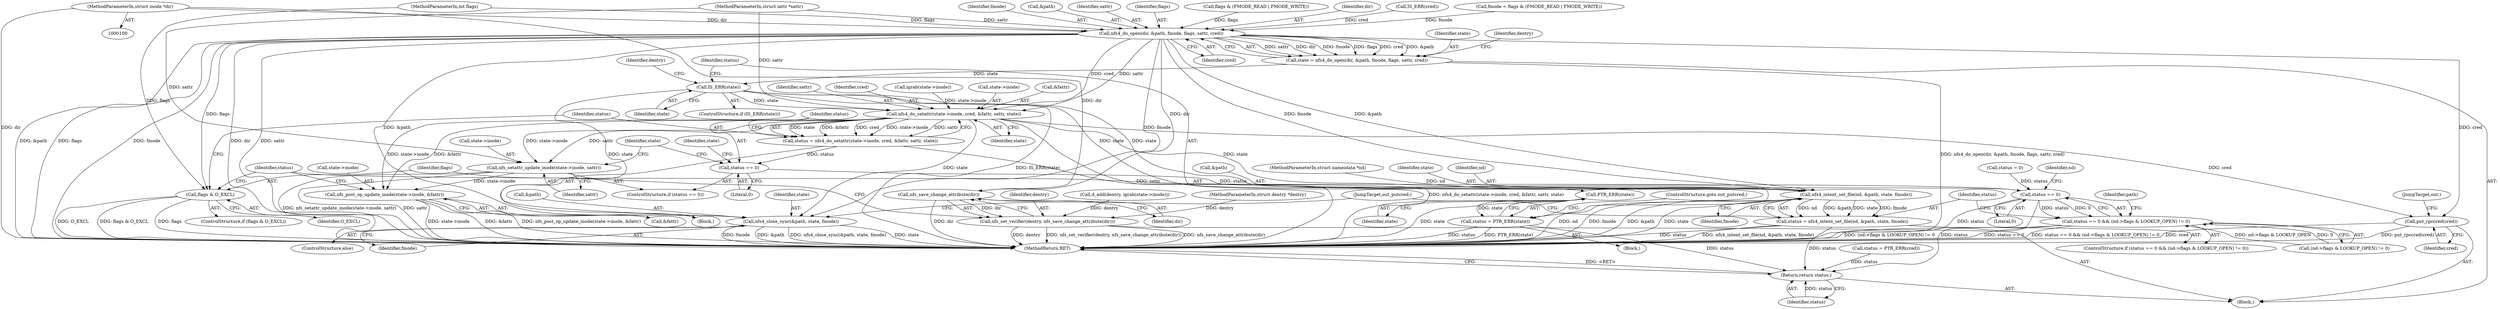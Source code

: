 digraph "0_linux_dc0b027dfadfcb8a5504f7d8052754bf8d501ab9_19@pointer" {
"1000101" [label="(MethodParameterIn,struct inode *dir)"];
"1000136" [label="(Call,nfs4_do_open(dir, &path, fmode, flags, sattr, cred))"];
"1000134" [label="(Call,state = nfs4_do_open(dir, &path, fmode, flags, sattr, cred))"];
"1000147" [label="(Call,IS_ERR(state))"];
"1000152" [label="(Call,PTR_ERR(state))"];
"1000150" [label="(Call,status = PTR_ERR(state))"];
"1000227" [label="(Return,return status;)"];
"1000173" [label="(Call,nfs4_do_setattr(state->inode, cred, &fattr, sattr, state))"];
"1000171" [label="(Call,status = nfs4_do_setattr(state->inode, cred, &fattr, sattr, state))"];
"1000183" [label="(Call,status == 0)"];
"1000199" [label="(Call,status == 0)"];
"1000198" [label="(Call,status == 0 && (nd->flags & LOOKUP_OPEN) != 0)"];
"1000186" [label="(Call,nfs_setattr_update_inode(state->inode, sattr))"];
"1000191" [label="(Call,nfs_post_op_update_inode(state->inode, &fattr))"];
"1000211" [label="(Call,nfs4_intent_set_file(nd, &path, state, fmode))"];
"1000209" [label="(Call,status = nfs4_intent_set_file(nd, &path, state, fmode))"];
"1000218" [label="(Call,nfs4_close_sync(&path, state, fmode))"];
"1000224" [label="(Call,put_rpccred(cred))"];
"1000163" [label="(Call,nfs_save_change_attribute(dir))"];
"1000161" [label="(Call,nfs_set_verifier(dentry, nfs_save_change_attribute(dir)))"];
"1000166" [label="(Call,flags & O_EXCL)"];
"1000195" [label="(Call,&fattr)"];
"1000104" [label="(MethodParameterIn,int flags)"];
"1000225" [label="(Identifier,cred)"];
"1000172" [label="(Identifier,status)"];
"1000113" [label="(Call,flags & (FMODE_READ | FMODE_WRITE))"];
"1000178" [label="(Call,&fattr)"];
"1000103" [label="(MethodParameterIn,struct iattr *sattr)"];
"1000180" [label="(Identifier,sattr)"];
"1000105" [label="(MethodParameterIn,struct nameidata *nd)"];
"1000162" [label="(Identifier,dentry)"];
"1000219" [label="(Call,&path)"];
"1000198" [label="(Call,status == 0 && (nd->flags & LOOKUP_OPEN) != 0)"];
"1000215" [label="(Identifier,state)"];
"1000101" [label="(MethodParameterIn,struct inode *dir)"];
"1000137" [label="(Identifier,dir)"];
"1000150" [label="(Call,status = PTR_ERR(state))"];
"1000212" [label="(Identifier,nd)"];
"1000188" [label="(Identifier,state)"];
"1000181" [label="(Identifier,state)"];
"1000226" [label="(JumpTarget,out:)"];
"1000224" [label="(Call,put_rpccred(cred))"];
"1000154" [label="(ControlStructure,goto out_putcred;)"];
"1000182" [label="(ControlStructure,if (status == 0))"];
"1000152" [label="(Call,PTR_ERR(state))"];
"1000165" [label="(ControlStructure,if (flags & O_EXCL))"];
"1000222" [label="(Identifier,fmode)"];
"1000193" [label="(Identifier,state)"];
"1000126" [label="(Call,IS_ERR(cred))"];
"1000151" [label="(Identifier,status)"];
"1000216" [label="(Identifier,fmode)"];
"1000147" [label="(Call,IS_ERR(state))"];
"1000148" [label="(Identifier,state)"];
"1000145" [label="(Identifier,dentry)"];
"1000106" [label="(Block,)"];
"1000177" [label="(Identifier,cred)"];
"1000146" [label="(ControlStructure,if (IS_ERR(state)))"];
"1000168" [label="(Identifier,O_EXCL)"];
"1000220" [label="(Identifier,path)"];
"1000161" [label="(Call,nfs_set_verifier(dentry, nfs_save_change_attribute(dir)))"];
"1000156" [label="(Identifier,dentry)"];
"1000111" [label="(Call,fmode = flags & (FMODE_READ | FMODE_WRITE))"];
"1000227" [label="(Return,return status;)"];
"1000149" [label="(Block,)"];
"1000163" [label="(Call,nfs_save_change_attribute(dir))"];
"1000155" [label="(Call,d_add(dentry, igrab(state->inode)))"];
"1000191" [label="(Call,nfs_post_op_update_inode(state->inode, &fattr))"];
"1000192" [label="(Call,state->inode)"];
"1000153" [label="(Identifier,state)"];
"1000228" [label="(Identifier,status)"];
"1000187" [label="(Call,state->inode)"];
"1000218" [label="(Call,nfs4_close_sync(&path, state, fmode))"];
"1000221" [label="(Identifier,state)"];
"1000140" [label="(Identifier,fmode)"];
"1000164" [label="(Identifier,dir)"];
"1000171" [label="(Call,status = nfs4_do_setattr(state->inode, cred, &fattr, sattr, state))"];
"1000129" [label="(Call,status = PTR_ERR(cred))"];
"1000135" [label="(Identifier,state)"];
"1000209" [label="(Call,status = nfs4_intent_set_file(nd, &path, state, fmode))"];
"1000200" [label="(Identifier,status)"];
"1000136" [label="(Call,nfs4_do_open(dir, &path, fmode, flags, sattr, cred))"];
"1000197" [label="(ControlStructure,if (status == 0 && (nd->flags & LOOKUP_OPEN) != 0))"];
"1000119" [label="(Call,status = 0)"];
"1000184" [label="(Identifier,status)"];
"1000229" [label="(MethodReturn,RET)"];
"1000166" [label="(Call,flags & O_EXCL)"];
"1000143" [label="(Identifier,cred)"];
"1000186" [label="(Call,nfs_setattr_update_inode(state->inode, sattr))"];
"1000190" [label="(Identifier,sattr)"];
"1000138" [label="(Call,&path)"];
"1000223" [label="(JumpTarget,out_putcred:)"];
"1000185" [label="(Literal,0)"];
"1000157" [label="(Call,igrab(state->inode))"];
"1000211" [label="(Call,nfs4_intent_set_file(nd, &path, state, fmode))"];
"1000183" [label="(Call,status == 0)"];
"1000201" [label="(Literal,0)"];
"1000202" [label="(Call,(nd->flags & LOOKUP_OPEN) != 0)"];
"1000169" [label="(Block,)"];
"1000199" [label="(Call,status == 0)"];
"1000205" [label="(Identifier,nd)"];
"1000102" [label="(MethodParameterIn,struct dentry *dentry)"];
"1000174" [label="(Call,state->inode)"];
"1000210" [label="(Identifier,status)"];
"1000142" [label="(Identifier,sattr)"];
"1000213" [label="(Call,&path)"];
"1000217" [label="(ControlStructure,else)"];
"1000141" [label="(Identifier,flags)"];
"1000173" [label="(Call,nfs4_do_setattr(state->inode, cred, &fattr, sattr, state))"];
"1000167" [label="(Identifier,flags)"];
"1000134" [label="(Call,state = nfs4_do_open(dir, &path, fmode, flags, sattr, cred))"];
"1000101" -> "1000100"  [label="AST: "];
"1000101" -> "1000229"  [label="DDG: dir"];
"1000101" -> "1000136"  [label="DDG: dir"];
"1000101" -> "1000163"  [label="DDG: dir"];
"1000136" -> "1000134"  [label="AST: "];
"1000136" -> "1000143"  [label="CFG: "];
"1000137" -> "1000136"  [label="AST: "];
"1000138" -> "1000136"  [label="AST: "];
"1000140" -> "1000136"  [label="AST: "];
"1000141" -> "1000136"  [label="AST: "];
"1000142" -> "1000136"  [label="AST: "];
"1000143" -> "1000136"  [label="AST: "];
"1000134" -> "1000136"  [label="CFG: "];
"1000136" -> "1000229"  [label="DDG: &path"];
"1000136" -> "1000229"  [label="DDG: dir"];
"1000136" -> "1000229"  [label="DDG: sattr"];
"1000136" -> "1000229"  [label="DDG: flags"];
"1000136" -> "1000229"  [label="DDG: fmode"];
"1000136" -> "1000134"  [label="DDG: sattr"];
"1000136" -> "1000134"  [label="DDG: dir"];
"1000136" -> "1000134"  [label="DDG: fmode"];
"1000136" -> "1000134"  [label="DDG: flags"];
"1000136" -> "1000134"  [label="DDG: cred"];
"1000136" -> "1000134"  [label="DDG: &path"];
"1000111" -> "1000136"  [label="DDG: fmode"];
"1000113" -> "1000136"  [label="DDG: flags"];
"1000104" -> "1000136"  [label="DDG: flags"];
"1000103" -> "1000136"  [label="DDG: sattr"];
"1000126" -> "1000136"  [label="DDG: cred"];
"1000136" -> "1000163"  [label="DDG: dir"];
"1000136" -> "1000166"  [label="DDG: flags"];
"1000136" -> "1000173"  [label="DDG: cred"];
"1000136" -> "1000173"  [label="DDG: sattr"];
"1000136" -> "1000211"  [label="DDG: &path"];
"1000136" -> "1000211"  [label="DDG: fmode"];
"1000136" -> "1000218"  [label="DDG: &path"];
"1000136" -> "1000218"  [label="DDG: fmode"];
"1000136" -> "1000224"  [label="DDG: cred"];
"1000134" -> "1000106"  [label="AST: "];
"1000135" -> "1000134"  [label="AST: "];
"1000145" -> "1000134"  [label="CFG: "];
"1000134" -> "1000229"  [label="DDG: nfs4_do_open(dir, &path, fmode, flags, sattr, cred)"];
"1000134" -> "1000147"  [label="DDG: state"];
"1000147" -> "1000146"  [label="AST: "];
"1000147" -> "1000148"  [label="CFG: "];
"1000148" -> "1000147"  [label="AST: "];
"1000151" -> "1000147"  [label="CFG: "];
"1000156" -> "1000147"  [label="CFG: "];
"1000147" -> "1000229"  [label="DDG: IS_ERR(state)"];
"1000147" -> "1000152"  [label="DDG: state"];
"1000147" -> "1000173"  [label="DDG: state"];
"1000147" -> "1000211"  [label="DDG: state"];
"1000147" -> "1000218"  [label="DDG: state"];
"1000152" -> "1000150"  [label="AST: "];
"1000152" -> "1000153"  [label="CFG: "];
"1000153" -> "1000152"  [label="AST: "];
"1000150" -> "1000152"  [label="CFG: "];
"1000152" -> "1000229"  [label="DDG: state"];
"1000152" -> "1000150"  [label="DDG: state"];
"1000150" -> "1000149"  [label="AST: "];
"1000151" -> "1000150"  [label="AST: "];
"1000154" -> "1000150"  [label="CFG: "];
"1000150" -> "1000229"  [label="DDG: status"];
"1000150" -> "1000229"  [label="DDG: PTR_ERR(state)"];
"1000150" -> "1000227"  [label="DDG: status"];
"1000227" -> "1000106"  [label="AST: "];
"1000227" -> "1000228"  [label="CFG: "];
"1000228" -> "1000227"  [label="AST: "];
"1000229" -> "1000227"  [label="CFG: "];
"1000227" -> "1000229"  [label="DDG: <RET>"];
"1000228" -> "1000227"  [label="DDG: status"];
"1000129" -> "1000227"  [label="DDG: status"];
"1000199" -> "1000227"  [label="DDG: status"];
"1000209" -> "1000227"  [label="DDG: status"];
"1000173" -> "1000171"  [label="AST: "];
"1000173" -> "1000181"  [label="CFG: "];
"1000174" -> "1000173"  [label="AST: "];
"1000177" -> "1000173"  [label="AST: "];
"1000178" -> "1000173"  [label="AST: "];
"1000180" -> "1000173"  [label="AST: "];
"1000181" -> "1000173"  [label="AST: "];
"1000171" -> "1000173"  [label="CFG: "];
"1000173" -> "1000229"  [label="DDG: sattr"];
"1000173" -> "1000171"  [label="DDG: state"];
"1000173" -> "1000171"  [label="DDG: &fattr"];
"1000173" -> "1000171"  [label="DDG: cred"];
"1000173" -> "1000171"  [label="DDG: state->inode"];
"1000173" -> "1000171"  [label="DDG: sattr"];
"1000157" -> "1000173"  [label="DDG: state->inode"];
"1000103" -> "1000173"  [label="DDG: sattr"];
"1000173" -> "1000186"  [label="DDG: state->inode"];
"1000173" -> "1000186"  [label="DDG: sattr"];
"1000173" -> "1000191"  [label="DDG: state->inode"];
"1000173" -> "1000191"  [label="DDG: &fattr"];
"1000173" -> "1000211"  [label="DDG: state"];
"1000173" -> "1000218"  [label="DDG: state"];
"1000173" -> "1000224"  [label="DDG: cred"];
"1000171" -> "1000169"  [label="AST: "];
"1000172" -> "1000171"  [label="AST: "];
"1000184" -> "1000171"  [label="CFG: "];
"1000171" -> "1000229"  [label="DDG: nfs4_do_setattr(state->inode, cred, &fattr, sattr, state)"];
"1000171" -> "1000183"  [label="DDG: status"];
"1000183" -> "1000182"  [label="AST: "];
"1000183" -> "1000185"  [label="CFG: "];
"1000184" -> "1000183"  [label="AST: "];
"1000185" -> "1000183"  [label="AST: "];
"1000188" -> "1000183"  [label="CFG: "];
"1000193" -> "1000183"  [label="CFG: "];
"1000183" -> "1000199"  [label="DDG: status"];
"1000199" -> "1000198"  [label="AST: "];
"1000199" -> "1000201"  [label="CFG: "];
"1000200" -> "1000199"  [label="AST: "];
"1000201" -> "1000199"  [label="AST: "];
"1000205" -> "1000199"  [label="CFG: "];
"1000198" -> "1000199"  [label="CFG: "];
"1000199" -> "1000229"  [label="DDG: status"];
"1000199" -> "1000198"  [label="DDG: status"];
"1000199" -> "1000198"  [label="DDG: 0"];
"1000119" -> "1000199"  [label="DDG: status"];
"1000198" -> "1000197"  [label="AST: "];
"1000198" -> "1000202"  [label="CFG: "];
"1000202" -> "1000198"  [label="AST: "];
"1000210" -> "1000198"  [label="CFG: "];
"1000220" -> "1000198"  [label="CFG: "];
"1000198" -> "1000229"  [label="DDG: status == 0"];
"1000198" -> "1000229"  [label="DDG: status == 0 && (nd->flags & LOOKUP_OPEN) != 0"];
"1000198" -> "1000229"  [label="DDG: (nd->flags & LOOKUP_OPEN) != 0"];
"1000202" -> "1000198"  [label="DDG: nd->flags & LOOKUP_OPEN"];
"1000202" -> "1000198"  [label="DDG: 0"];
"1000186" -> "1000182"  [label="AST: "];
"1000186" -> "1000190"  [label="CFG: "];
"1000187" -> "1000186"  [label="AST: "];
"1000190" -> "1000186"  [label="AST: "];
"1000193" -> "1000186"  [label="CFG: "];
"1000186" -> "1000229"  [label="DDG: sattr"];
"1000186" -> "1000229"  [label="DDG: nfs_setattr_update_inode(state->inode, sattr)"];
"1000103" -> "1000186"  [label="DDG: sattr"];
"1000186" -> "1000191"  [label="DDG: state->inode"];
"1000191" -> "1000169"  [label="AST: "];
"1000191" -> "1000195"  [label="CFG: "];
"1000192" -> "1000191"  [label="AST: "];
"1000195" -> "1000191"  [label="AST: "];
"1000200" -> "1000191"  [label="CFG: "];
"1000191" -> "1000229"  [label="DDG: &fattr"];
"1000191" -> "1000229"  [label="DDG: nfs_post_op_update_inode(state->inode, &fattr)"];
"1000191" -> "1000229"  [label="DDG: state->inode"];
"1000211" -> "1000209"  [label="AST: "];
"1000211" -> "1000216"  [label="CFG: "];
"1000212" -> "1000211"  [label="AST: "];
"1000213" -> "1000211"  [label="AST: "];
"1000215" -> "1000211"  [label="AST: "];
"1000216" -> "1000211"  [label="AST: "];
"1000209" -> "1000211"  [label="CFG: "];
"1000211" -> "1000229"  [label="DDG: nd"];
"1000211" -> "1000229"  [label="DDG: fmode"];
"1000211" -> "1000229"  [label="DDG: &path"];
"1000211" -> "1000229"  [label="DDG: state"];
"1000211" -> "1000209"  [label="DDG: nd"];
"1000211" -> "1000209"  [label="DDG: &path"];
"1000211" -> "1000209"  [label="DDG: state"];
"1000211" -> "1000209"  [label="DDG: fmode"];
"1000105" -> "1000211"  [label="DDG: nd"];
"1000209" -> "1000197"  [label="AST: "];
"1000210" -> "1000209"  [label="AST: "];
"1000223" -> "1000209"  [label="CFG: "];
"1000209" -> "1000229"  [label="DDG: status"];
"1000209" -> "1000229"  [label="DDG: nfs4_intent_set_file(nd, &path, state, fmode)"];
"1000218" -> "1000217"  [label="AST: "];
"1000218" -> "1000222"  [label="CFG: "];
"1000219" -> "1000218"  [label="AST: "];
"1000221" -> "1000218"  [label="AST: "];
"1000222" -> "1000218"  [label="AST: "];
"1000223" -> "1000218"  [label="CFG: "];
"1000218" -> "1000229"  [label="DDG: state"];
"1000218" -> "1000229"  [label="DDG: fmode"];
"1000218" -> "1000229"  [label="DDG: &path"];
"1000218" -> "1000229"  [label="DDG: nfs4_close_sync(&path, state, fmode)"];
"1000224" -> "1000106"  [label="AST: "];
"1000224" -> "1000225"  [label="CFG: "];
"1000225" -> "1000224"  [label="AST: "];
"1000226" -> "1000224"  [label="CFG: "];
"1000224" -> "1000229"  [label="DDG: cred"];
"1000224" -> "1000229"  [label="DDG: put_rpccred(cred)"];
"1000163" -> "1000161"  [label="AST: "];
"1000163" -> "1000164"  [label="CFG: "];
"1000164" -> "1000163"  [label="AST: "];
"1000161" -> "1000163"  [label="CFG: "];
"1000163" -> "1000229"  [label="DDG: dir"];
"1000163" -> "1000161"  [label="DDG: dir"];
"1000161" -> "1000106"  [label="AST: "];
"1000162" -> "1000161"  [label="AST: "];
"1000167" -> "1000161"  [label="CFG: "];
"1000161" -> "1000229"  [label="DDG: nfs_save_change_attribute(dir)"];
"1000161" -> "1000229"  [label="DDG: dentry"];
"1000161" -> "1000229"  [label="DDG: nfs_set_verifier(dentry, nfs_save_change_attribute(dir))"];
"1000155" -> "1000161"  [label="DDG: dentry"];
"1000102" -> "1000161"  [label="DDG: dentry"];
"1000166" -> "1000165"  [label="AST: "];
"1000166" -> "1000168"  [label="CFG: "];
"1000167" -> "1000166"  [label="AST: "];
"1000168" -> "1000166"  [label="AST: "];
"1000172" -> "1000166"  [label="CFG: "];
"1000200" -> "1000166"  [label="CFG: "];
"1000166" -> "1000229"  [label="DDG: O_EXCL"];
"1000166" -> "1000229"  [label="DDG: flags & O_EXCL"];
"1000166" -> "1000229"  [label="DDG: flags"];
"1000104" -> "1000166"  [label="DDG: flags"];
}
